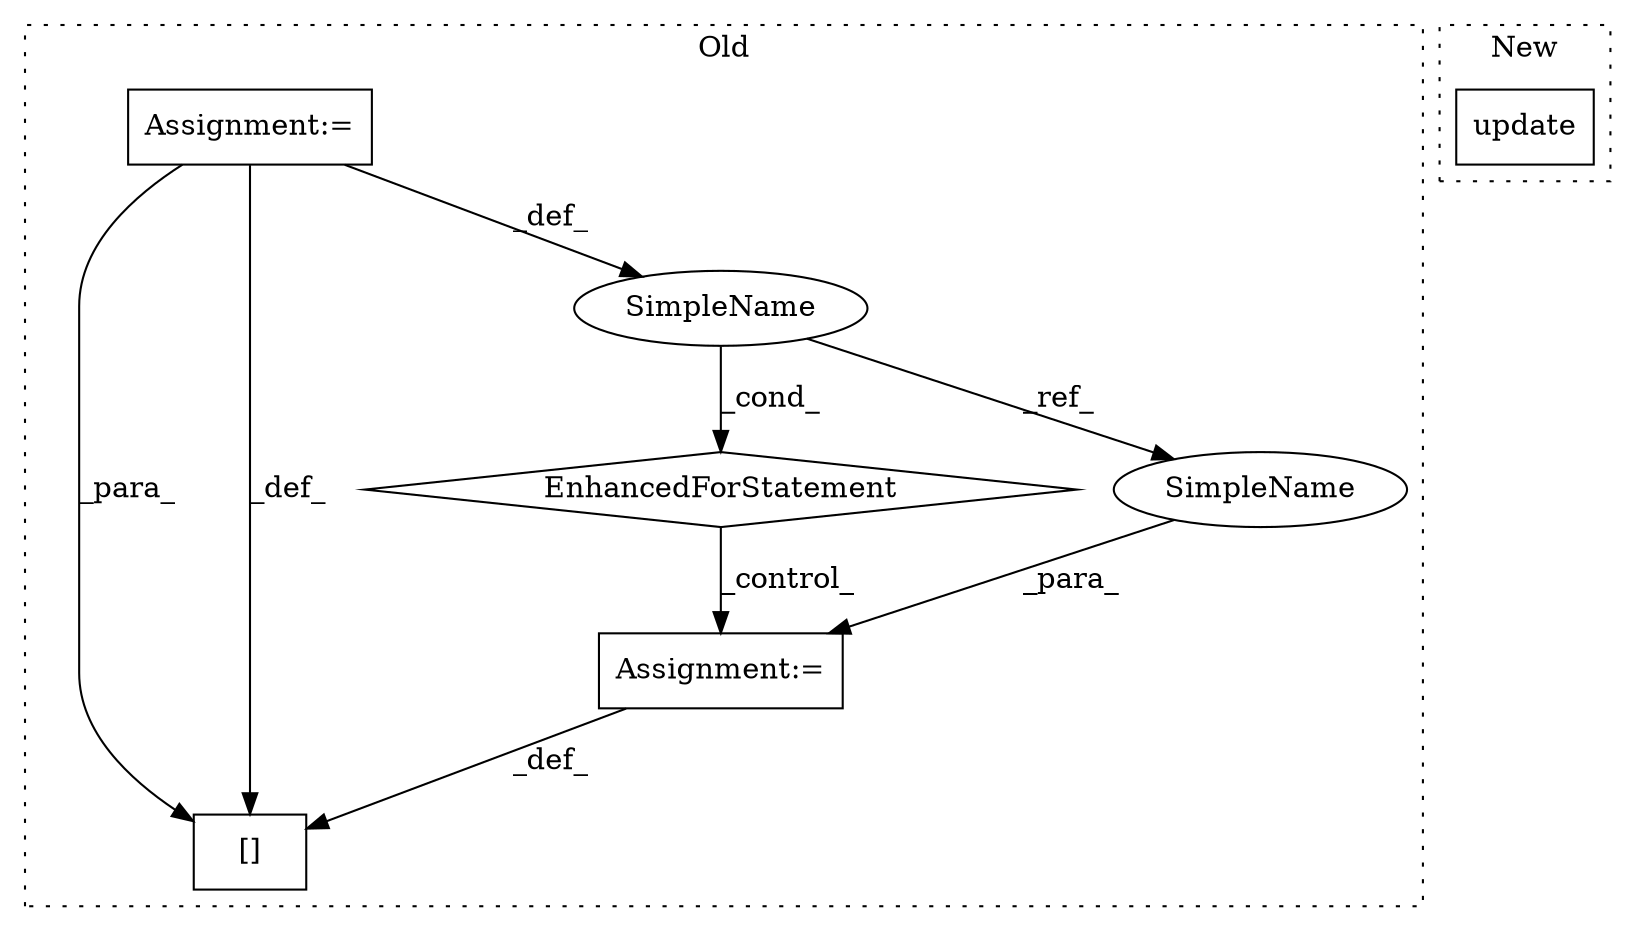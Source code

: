 digraph G {
subgraph cluster0 {
1 [label="EnhancedForStatement" a="70" s="23517,23667" l="79,2" shape="diamond"];
3 [label="Assignment:=" a="7" s="23517,23667" l="79,2" shape="box"];
4 [label="Assignment:=" a="7" s="23695" l="1" shape="box"];
5 [label="[]" a="2" s="23679,23694" l="9,1" shape="box"];
6 [label="SimpleName" a="42" s="23608" l="3" shape="ellipse"];
7 [label="SimpleName" a="42" s="23696" l="3" shape="ellipse"];
label = "Old";
style="dotted";
}
subgraph cluster1 {
2 [label="update" a="32" s="23284,23334" l="7,1" shape="box"];
label = "New";
style="dotted";
}
1 -> 4 [label="_control_"];
3 -> 6 [label="_def_"];
3 -> 5 [label="_para_"];
3 -> 5 [label="_def_"];
4 -> 5 [label="_def_"];
6 -> 1 [label="_cond_"];
6 -> 7 [label="_ref_"];
7 -> 4 [label="_para_"];
}